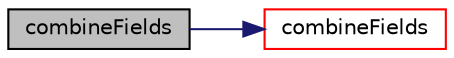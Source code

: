 digraph "combineFields"
{
  bgcolor="transparent";
  edge [fontname="Helvetica",fontsize="10",labelfontname="Helvetica",labelfontsize="10"];
  node [fontname="Helvetica",fontsize="10",shape=record];
  rankdir="LR";
  Node1 [label="combineFields",height=0.2,width=0.4,color="black", fillcolor="grey75", style="filled", fontcolor="black"];
  Node1 -> Node2 [color="midnightblue",fontsize="10",style="solid",fontname="Helvetica"];
  Node2 [label="combineFields",height=0.2,width=0.4,color="red",URL="$a00777.html#ae9e87db5645f020a41378fc7fcd9b8bd",tooltip="Combine fields from all processor domains into single field. "];
}
